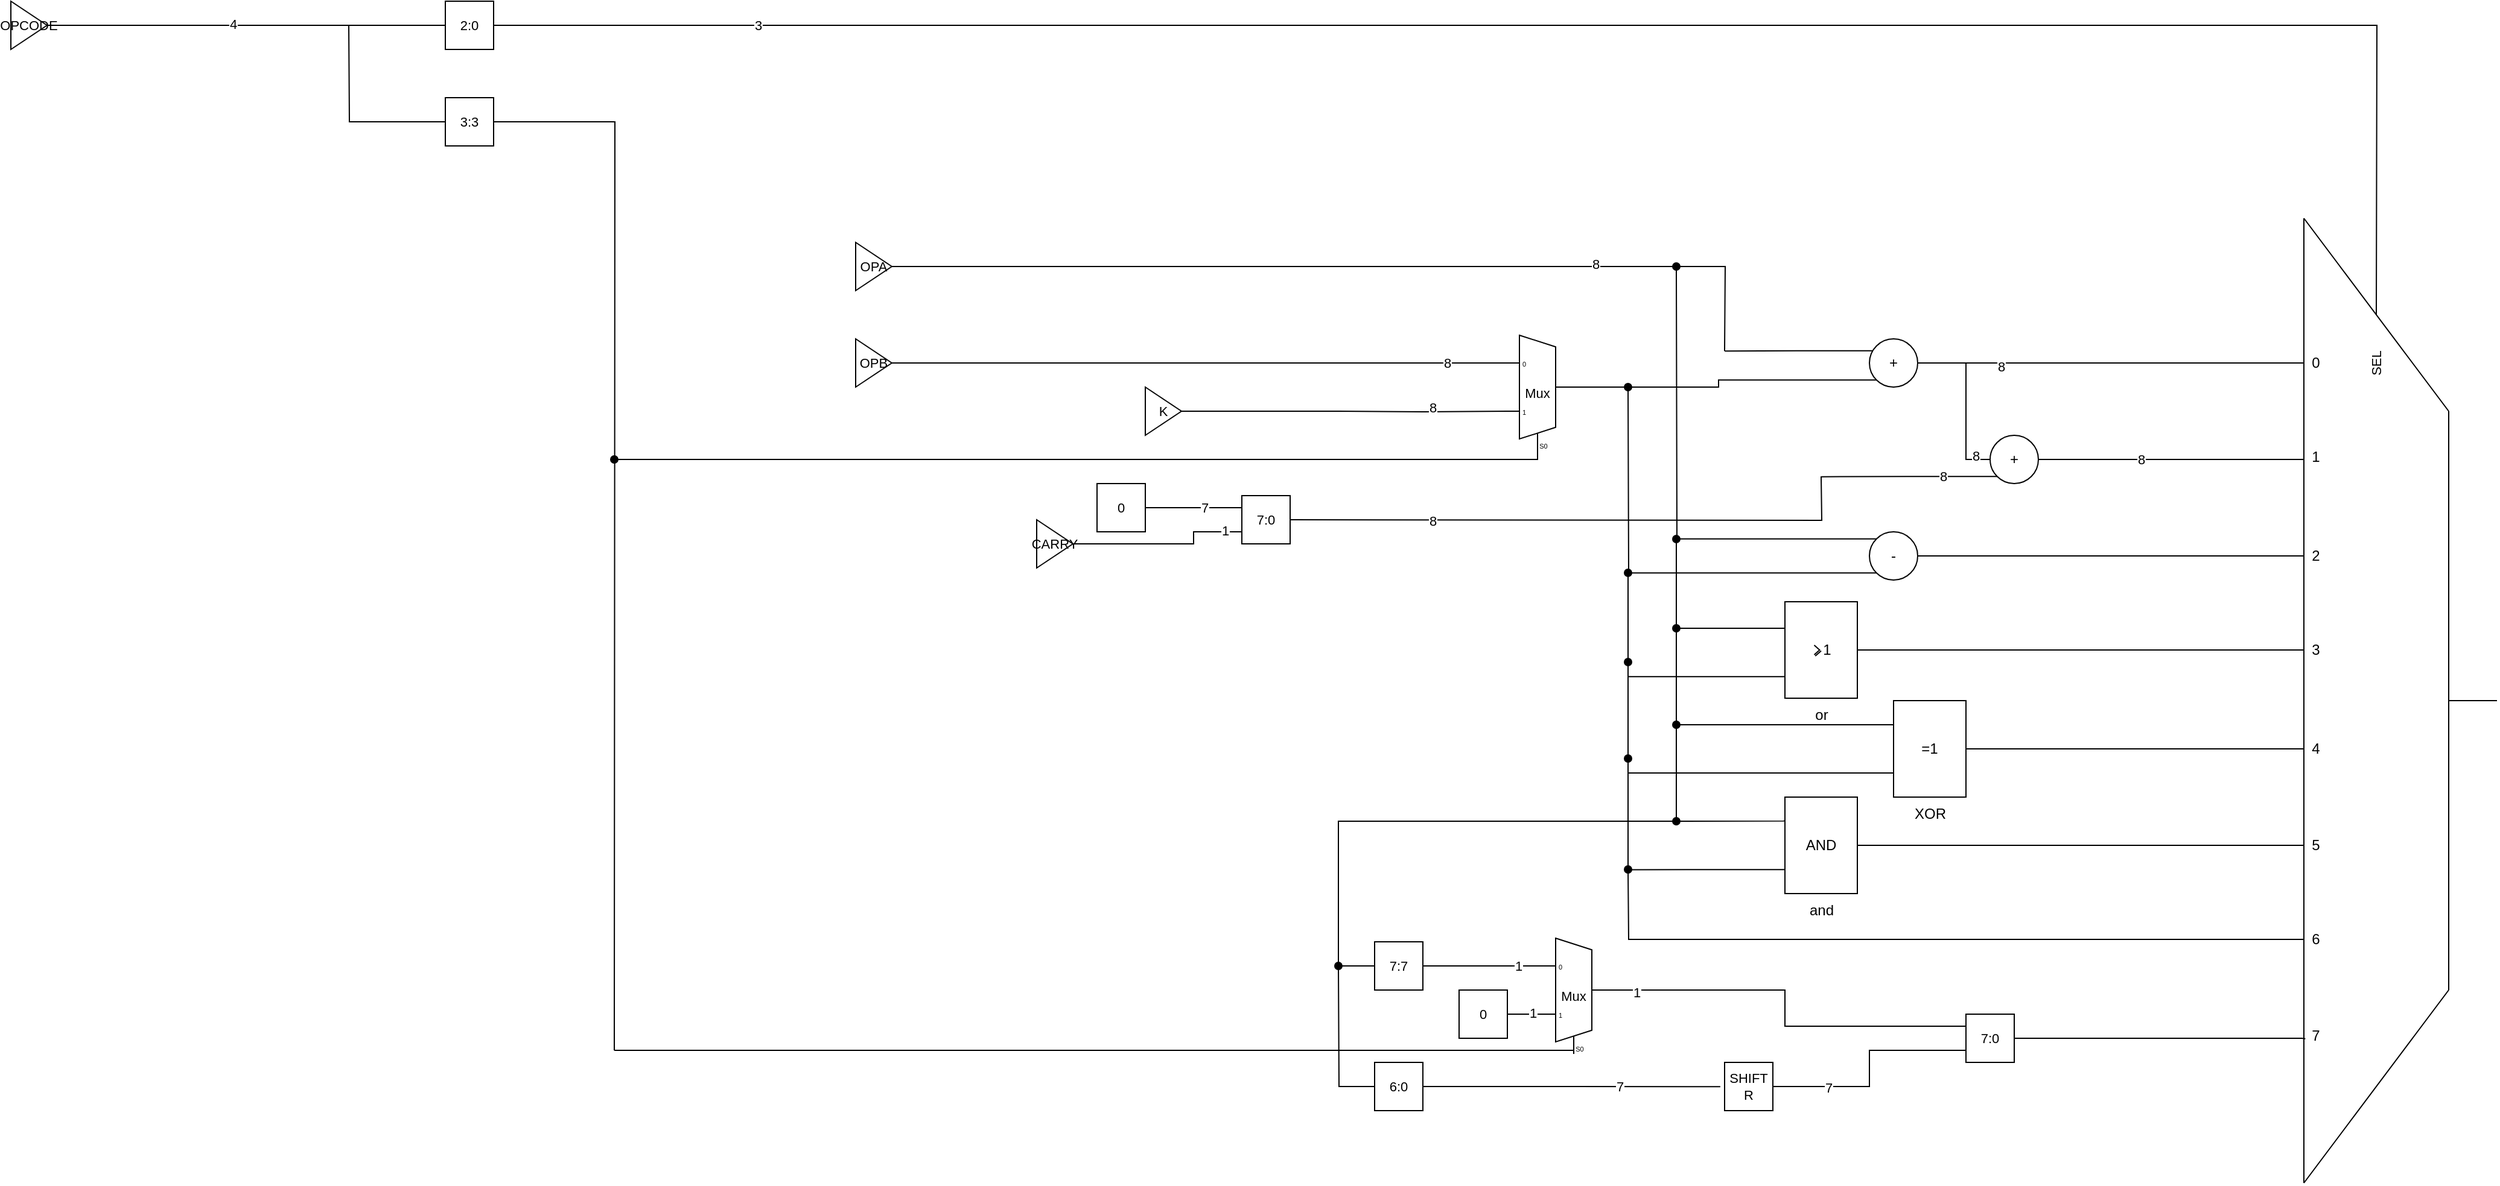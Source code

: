 <mxfile version="22.0.3" type="device">
  <diagram name="Seite-1" id="T7EbDTbt2JDA7oNdMb9G">
    <mxGraphModel dx="3596" dy="1905" grid="1" gridSize="10" guides="1" tooltips="1" connect="1" arrows="1" fold="1" page="0" pageScale="1" pageWidth="827" pageHeight="1169" math="0" shadow="0">
      <root>
        <mxCell id="0" />
        <mxCell id="1" parent="0" />
        <mxCell id="K28dcVF4U-_2Pks2xvg8-66" style="edgeStyle=orthogonalEdgeStyle;shape=connector;rounded=0;orthogonalLoop=1;jettySize=auto;html=1;exitX=0;exitY=0;exitDx=0;exitDy=0;labelBackgroundColor=default;strokeColor=default;align=center;verticalAlign=middle;fontFamily=Helvetica;fontSize=11;fontColor=default;endArrow=none;endFill=0;" edge="1" parent="1">
          <mxGeometry relative="1" as="geometry">
            <mxPoint x="160.0" y="30.087" as="targetPoint" />
            <mxPoint x="285.858" y="29.858" as="sourcePoint" />
            <Array as="points">
              <mxPoint x="220" y="30" />
            </Array>
          </mxGeometry>
        </mxCell>
        <mxCell id="K28dcVF4U-_2Pks2xvg8-1" value="+" style="ellipse;whiteSpace=wrap;html=1;aspect=fixed;" vertex="1" parent="1">
          <mxGeometry x="280" y="20" width="40" height="40" as="geometry" />
        </mxCell>
        <mxCell id="K28dcVF4U-_2Pks2xvg8-72" style="edgeStyle=orthogonalEdgeStyle;shape=connector;rounded=0;orthogonalLoop=1;jettySize=auto;html=1;exitX=0;exitY=0.5;exitDx=0;exitDy=0;labelBackgroundColor=default;strokeColor=default;align=center;verticalAlign=middle;fontFamily=Helvetica;fontSize=11;fontColor=default;endArrow=none;endFill=0;" edge="1" parent="1" source="K28dcVF4U-_2Pks2xvg8-2">
          <mxGeometry relative="1" as="geometry">
            <mxPoint x="360" y="40" as="targetPoint" />
          </mxGeometry>
        </mxCell>
        <mxCell id="K28dcVF4U-_2Pks2xvg8-90" value="8" style="edgeLabel;html=1;align=center;verticalAlign=middle;resizable=0;points=[];fontSize=11;fontFamily=Helvetica;fontColor=default;" vertex="1" connectable="0" parent="K28dcVF4U-_2Pks2xvg8-72">
          <mxGeometry x="-0.753" y="-3" relative="1" as="geometry">
            <mxPoint as="offset" />
          </mxGeometry>
        </mxCell>
        <mxCell id="K28dcVF4U-_2Pks2xvg8-75" style="edgeStyle=orthogonalEdgeStyle;shape=connector;rounded=0;orthogonalLoop=1;jettySize=auto;html=1;exitX=0;exitY=1;exitDx=0;exitDy=0;labelBackgroundColor=default;strokeColor=default;align=center;verticalAlign=middle;fontFamily=Helvetica;fontSize=11;fontColor=default;endArrow=none;endFill=0;" edge="1" parent="1" source="K28dcVF4U-_2Pks2xvg8-2">
          <mxGeometry relative="1" as="geometry">
            <mxPoint x="240" y="134.316" as="targetPoint" />
          </mxGeometry>
        </mxCell>
        <mxCell id="K28dcVF4U-_2Pks2xvg8-91" value="8" style="edgeLabel;html=1;align=center;verticalAlign=middle;resizable=0;points=[];fontSize=11;fontFamily=Helvetica;fontColor=default;" vertex="1" connectable="0" parent="K28dcVF4U-_2Pks2xvg8-75">
          <mxGeometry x="-0.38" relative="1" as="geometry">
            <mxPoint as="offset" />
          </mxGeometry>
        </mxCell>
        <mxCell id="K28dcVF4U-_2Pks2xvg8-2" value="+" style="ellipse;whiteSpace=wrap;html=1;aspect=fixed;" vertex="1" parent="1">
          <mxGeometry x="380" y="100" width="40" height="40" as="geometry" />
        </mxCell>
        <mxCell id="K28dcVF4U-_2Pks2xvg8-37" style="edgeStyle=orthogonalEdgeStyle;rounded=0;orthogonalLoop=1;jettySize=auto;html=1;exitX=1;exitY=0.5;exitDx=0;exitDy=0;entryX=0;entryY=0.5;entryDx=0;entryDy=0;endArrow=none;endFill=0;" edge="1" parent="1" source="K28dcVF4U-_2Pks2xvg8-3" target="K28dcVF4U-_2Pks2xvg8-28">
          <mxGeometry relative="1" as="geometry" />
        </mxCell>
        <mxCell id="K28dcVF4U-_2Pks2xvg8-103" style="edgeStyle=orthogonalEdgeStyle;shape=connector;rounded=0;orthogonalLoop=1;jettySize=auto;html=1;exitX=0;exitY=1;exitDx=0;exitDy=0;labelBackgroundColor=default;strokeColor=default;align=center;verticalAlign=middle;fontFamily=Helvetica;fontSize=11;fontColor=default;endArrow=oval;endFill=1;" edge="1" parent="1" source="K28dcVF4U-_2Pks2xvg8-3">
          <mxGeometry relative="1" as="geometry">
            <mxPoint x="80" y="60" as="targetPoint" />
          </mxGeometry>
        </mxCell>
        <mxCell id="K28dcVF4U-_2Pks2xvg8-104" style="edgeStyle=orthogonalEdgeStyle;shape=connector;rounded=0;orthogonalLoop=1;jettySize=auto;html=1;exitX=0;exitY=0;exitDx=0;exitDy=0;labelBackgroundColor=default;strokeColor=default;align=center;verticalAlign=middle;fontFamily=Helvetica;fontSize=11;fontColor=default;endArrow=oval;endFill=1;" edge="1" parent="1" source="K28dcVF4U-_2Pks2xvg8-3">
          <mxGeometry relative="1" as="geometry">
            <mxPoint x="120" y="-40" as="targetPoint" />
          </mxGeometry>
        </mxCell>
        <mxCell id="K28dcVF4U-_2Pks2xvg8-3" value="-" style="ellipse;whiteSpace=wrap;html=1;aspect=fixed;" vertex="1" parent="1">
          <mxGeometry x="280" y="180" width="40" height="40" as="geometry" />
        </mxCell>
        <mxCell id="K28dcVF4U-_2Pks2xvg8-40" style="edgeStyle=orthogonalEdgeStyle;shape=connector;rounded=0;orthogonalLoop=1;jettySize=auto;html=1;exitX=1;exitY=0.5;exitDx=0;exitDy=0;exitPerimeter=0;labelBackgroundColor=default;strokeColor=default;align=center;verticalAlign=middle;fontFamily=Helvetica;fontSize=11;fontColor=default;endArrow=none;endFill=0;" edge="1" parent="1" source="K28dcVF4U-_2Pks2xvg8-7" target="K28dcVF4U-_2Pks2xvg8-31">
          <mxGeometry relative="1" as="geometry" />
        </mxCell>
        <mxCell id="K28dcVF4U-_2Pks2xvg8-7" value="and" style="verticalLabelPosition=bottom;shadow=0;dashed=0;align=center;html=1;verticalAlign=top;shape=mxgraph.electrical.iec_logic_gates.and;" vertex="1" parent="1">
          <mxGeometry x="210" y="400" width="60" height="80" as="geometry" />
        </mxCell>
        <mxCell id="K28dcVF4U-_2Pks2xvg8-39" style="edgeStyle=orthogonalEdgeStyle;shape=connector;rounded=0;orthogonalLoop=1;jettySize=auto;html=1;exitX=1;exitY=0.5;exitDx=0;exitDy=0;exitPerimeter=0;entryX=0;entryY=0.5;entryDx=0;entryDy=0;labelBackgroundColor=default;strokeColor=default;align=center;verticalAlign=middle;fontFamily=Helvetica;fontSize=11;fontColor=default;endArrow=none;endFill=0;" edge="1" parent="1" source="K28dcVF4U-_2Pks2xvg8-8" target="K28dcVF4U-_2Pks2xvg8-30">
          <mxGeometry relative="1" as="geometry" />
        </mxCell>
        <mxCell id="K28dcVF4U-_2Pks2xvg8-8" value="XOR" style="verticalLabelPosition=bottom;shadow=0;dashed=0;align=center;html=1;verticalAlign=top;shape=mxgraph.electrical.iec_logic_gates.xor;" vertex="1" parent="1">
          <mxGeometry x="300" y="320" width="60" height="80" as="geometry" />
        </mxCell>
        <mxCell id="K28dcVF4U-_2Pks2xvg8-38" style="edgeStyle=orthogonalEdgeStyle;shape=connector;rounded=0;orthogonalLoop=1;jettySize=auto;html=1;exitX=1;exitY=0.5;exitDx=0;exitDy=0;exitPerimeter=0;entryX=0;entryY=0.5;entryDx=0;entryDy=0;labelBackgroundColor=default;strokeColor=default;align=center;verticalAlign=middle;fontFamily=Helvetica;fontSize=11;fontColor=default;endArrow=none;endFill=0;" edge="1" parent="1" source="K28dcVF4U-_2Pks2xvg8-9" target="K28dcVF4U-_2Pks2xvg8-29">
          <mxGeometry relative="1" as="geometry" />
        </mxCell>
        <mxCell id="K28dcVF4U-_2Pks2xvg8-105" style="edgeStyle=orthogonalEdgeStyle;shape=connector;rounded=0;orthogonalLoop=1;jettySize=auto;html=1;exitX=-0.003;exitY=0.776;exitDx=0;exitDy=0;exitPerimeter=0;labelBackgroundColor=default;strokeColor=default;align=center;verticalAlign=middle;fontFamily=Helvetica;fontSize=11;fontColor=default;endArrow=oval;endFill=1;" edge="1" parent="1" source="K28dcVF4U-_2Pks2xvg8-9">
          <mxGeometry relative="1" as="geometry">
            <mxPoint x="80" y="214" as="targetPoint" />
            <mxPoint x="210.54" y="304.8" as="sourcePoint" />
            <Array as="points">
              <mxPoint x="80" y="300" />
            </Array>
          </mxGeometry>
        </mxCell>
        <mxCell id="K28dcVF4U-_2Pks2xvg8-106" style="edgeStyle=orthogonalEdgeStyle;shape=connector;rounded=0;orthogonalLoop=1;jettySize=auto;html=1;exitX=0;exitY=0.275;exitDx=0;exitDy=0;exitPerimeter=0;labelBackgroundColor=default;strokeColor=default;align=center;verticalAlign=middle;fontFamily=Helvetica;fontSize=11;fontColor=default;endArrow=oval;endFill=1;" edge="1" parent="1" source="K28dcVF4U-_2Pks2xvg8-9">
          <mxGeometry relative="1" as="geometry">
            <mxPoint x="120" y="186" as="targetPoint" />
            <mxPoint x="209.34" y="256" as="sourcePoint" />
            <Array as="points">
              <mxPoint x="120" y="260" />
            </Array>
          </mxGeometry>
        </mxCell>
        <mxCell id="K28dcVF4U-_2Pks2xvg8-9" value="or" style="verticalLabelPosition=bottom;shadow=0;dashed=0;align=center;html=1;verticalAlign=top;shape=mxgraph.electrical.iec_logic_gates.or;" vertex="1" parent="1">
          <mxGeometry x="210" y="238" width="60" height="80" as="geometry" />
        </mxCell>
        <mxCell id="K28dcVF4U-_2Pks2xvg8-17" value="" style="endArrow=none;html=1;rounded=0;entryX=1;entryY=0.5;entryDx=0;entryDy=0;" edge="1" parent="1">
          <mxGeometry width="50" height="50" relative="1" as="geometry">
            <mxPoint x="640" y="40" as="sourcePoint" />
            <mxPoint x="320" y="40" as="targetPoint" />
          </mxGeometry>
        </mxCell>
        <mxCell id="K28dcVF4U-_2Pks2xvg8-89" value="8" style="edgeLabel;html=1;align=center;verticalAlign=middle;resizable=0;points=[];fontSize=11;fontFamily=Helvetica;fontColor=default;" vertex="1" connectable="0" parent="K28dcVF4U-_2Pks2xvg8-17">
          <mxGeometry x="0.568" y="3" relative="1" as="geometry">
            <mxPoint as="offset" />
          </mxGeometry>
        </mxCell>
        <mxCell id="K28dcVF4U-_2Pks2xvg8-35" value="" style="group" vertex="1" connectable="0" parent="1">
          <mxGeometry x="640" y="-80" width="160" height="800" as="geometry" />
        </mxCell>
        <mxCell id="K28dcVF4U-_2Pks2xvg8-12" value="" style="endArrow=none;html=1;rounded=0;" edge="1" parent="K28dcVF4U-_2Pks2xvg8-35">
          <mxGeometry width="50" height="50" relative="1" as="geometry">
            <mxPoint y="800.0" as="sourcePoint" />
            <mxPoint as="targetPoint" />
          </mxGeometry>
        </mxCell>
        <mxCell id="K28dcVF4U-_2Pks2xvg8-13" value="" style="endArrow=none;html=1;rounded=0;" edge="1" parent="K28dcVF4U-_2Pks2xvg8-35">
          <mxGeometry width="50" height="50" relative="1" as="geometry">
            <mxPoint x="120" y="640" as="sourcePoint" />
            <mxPoint y="800.0" as="targetPoint" />
          </mxGeometry>
        </mxCell>
        <mxCell id="K28dcVF4U-_2Pks2xvg8-14" value="" style="endArrow=none;html=1;rounded=0;" edge="1" parent="K28dcVF4U-_2Pks2xvg8-35">
          <mxGeometry width="50" height="50" relative="1" as="geometry">
            <mxPoint x="120" y="160" as="sourcePoint" />
            <mxPoint as="targetPoint" />
          </mxGeometry>
        </mxCell>
        <mxCell id="K28dcVF4U-_2Pks2xvg8-15" value="" style="endArrow=none;html=1;rounded=0;" edge="1" parent="K28dcVF4U-_2Pks2xvg8-35">
          <mxGeometry width="50" height="50" relative="1" as="geometry">
            <mxPoint x="120" y="640" as="sourcePoint" />
            <mxPoint x="120" y="160" as="targetPoint" />
          </mxGeometry>
        </mxCell>
        <mxCell id="K28dcVF4U-_2Pks2xvg8-16" value="" style="endArrow=none;html=1;rounded=0;" edge="1" parent="K28dcVF4U-_2Pks2xvg8-35">
          <mxGeometry width="50" height="50" relative="1" as="geometry">
            <mxPoint x="160" y="400.0" as="sourcePoint" />
            <mxPoint x="120" y="400.0" as="targetPoint" />
          </mxGeometry>
        </mxCell>
        <mxCell id="K28dcVF4U-_2Pks2xvg8-18" value="0" style="text;html=1;strokeColor=none;fillColor=none;align=center;verticalAlign=middle;whiteSpace=wrap;rounded=0;" vertex="1" parent="K28dcVF4U-_2Pks2xvg8-35">
          <mxGeometry y="90.0" width="20" height="60" as="geometry" />
        </mxCell>
        <mxCell id="K28dcVF4U-_2Pks2xvg8-27" value="1" style="text;html=1;strokeColor=none;fillColor=none;align=center;verticalAlign=middle;whiteSpace=wrap;rounded=0;" vertex="1" parent="K28dcVF4U-_2Pks2xvg8-35">
          <mxGeometry y="168" width="20" height="60" as="geometry" />
        </mxCell>
        <mxCell id="K28dcVF4U-_2Pks2xvg8-28" value="2" style="text;html=1;strokeColor=none;fillColor=none;align=center;verticalAlign=middle;whiteSpace=wrap;rounded=0;" vertex="1" parent="K28dcVF4U-_2Pks2xvg8-35">
          <mxGeometry y="250" width="20" height="60" as="geometry" />
        </mxCell>
        <mxCell id="K28dcVF4U-_2Pks2xvg8-29" value="3" style="text;html=1;strokeColor=none;fillColor=none;align=center;verticalAlign=middle;whiteSpace=wrap;rounded=0;" vertex="1" parent="K28dcVF4U-_2Pks2xvg8-35">
          <mxGeometry y="328" width="20" height="60" as="geometry" />
        </mxCell>
        <mxCell id="K28dcVF4U-_2Pks2xvg8-30" value="4" style="text;html=1;strokeColor=none;fillColor=none;align=center;verticalAlign=middle;whiteSpace=wrap;rounded=0;" vertex="1" parent="K28dcVF4U-_2Pks2xvg8-35">
          <mxGeometry y="410.0" width="20" height="60" as="geometry" />
        </mxCell>
        <mxCell id="K28dcVF4U-_2Pks2xvg8-31" value="5" style="text;html=1;strokeColor=none;fillColor=none;align=center;verticalAlign=middle;whiteSpace=wrap;rounded=0;" vertex="1" parent="K28dcVF4U-_2Pks2xvg8-35">
          <mxGeometry y="490" width="20" height="60" as="geometry" />
        </mxCell>
        <mxCell id="K28dcVF4U-_2Pks2xvg8-113" style="edgeStyle=orthogonalEdgeStyle;shape=connector;rounded=0;orthogonalLoop=1;jettySize=auto;html=1;exitX=0;exitY=0.5;exitDx=0;exitDy=0;labelBackgroundColor=default;strokeColor=default;align=center;verticalAlign=middle;fontFamily=Helvetica;fontSize=11;fontColor=default;endArrow=oval;endFill=1;" edge="1" parent="K28dcVF4U-_2Pks2xvg8-35" source="K28dcVF4U-_2Pks2xvg8-32">
          <mxGeometry relative="1" as="geometry">
            <mxPoint x="-560" y="540" as="targetPoint" />
          </mxGeometry>
        </mxCell>
        <mxCell id="K28dcVF4U-_2Pks2xvg8-32" value="6" style="text;html=1;strokeColor=none;fillColor=none;align=center;verticalAlign=middle;whiteSpace=wrap;rounded=0;" vertex="1" parent="K28dcVF4U-_2Pks2xvg8-35">
          <mxGeometry y="568" width="20" height="60" as="geometry" />
        </mxCell>
        <mxCell id="K28dcVF4U-_2Pks2xvg8-33" value="7" style="text;html=1;strokeColor=none;fillColor=none;align=center;verticalAlign=middle;whiteSpace=wrap;rounded=0;" vertex="1" parent="K28dcVF4U-_2Pks2xvg8-35">
          <mxGeometry y="648" width="20" height="60" as="geometry" />
        </mxCell>
        <mxCell id="K28dcVF4U-_2Pks2xvg8-53" value="SEL" style="text;html=1;strokeColor=none;fillColor=none;align=center;verticalAlign=middle;whiteSpace=wrap;rounded=0;fontSize=11;fontFamily=Helvetica;fontColor=default;rotation=270;" vertex="1" parent="K28dcVF4U-_2Pks2xvg8-35">
          <mxGeometry x="30" y="105" width="60" height="30" as="geometry" />
        </mxCell>
        <mxCell id="K28dcVF4U-_2Pks2xvg8-36" value="" style="endArrow=none;html=1;rounded=0;entryX=1;entryY=0.5;entryDx=0;entryDy=0;" edge="1" parent="1" target="K28dcVF4U-_2Pks2xvg8-2">
          <mxGeometry width="50" height="50" relative="1" as="geometry">
            <mxPoint x="640" y="120" as="sourcePoint" />
            <mxPoint x="330" y="119.55" as="targetPoint" />
          </mxGeometry>
        </mxCell>
        <mxCell id="K28dcVF4U-_2Pks2xvg8-88" value="8" style="edgeLabel;html=1;align=center;verticalAlign=middle;resizable=0;points=[];fontSize=11;fontFamily=Helvetica;fontColor=default;" vertex="1" connectable="0" parent="K28dcVF4U-_2Pks2xvg8-36">
          <mxGeometry x="0.226" relative="1" as="geometry">
            <mxPoint as="offset" />
          </mxGeometry>
        </mxCell>
        <mxCell id="K28dcVF4U-_2Pks2xvg8-65" style="edgeStyle=orthogonalEdgeStyle;shape=connector;rounded=0;orthogonalLoop=1;jettySize=auto;html=1;exitX=1;exitY=0.5;exitDx=0;exitDy=0;labelBackgroundColor=default;strokeColor=default;align=center;verticalAlign=middle;fontFamily=Helvetica;fontSize=11;fontColor=default;endArrow=none;endFill=0;" edge="1" parent="1" source="K28dcVF4U-_2Pks2xvg8-41">
          <mxGeometry relative="1" as="geometry">
            <mxPoint x="160" y="30" as="targetPoint" />
          </mxGeometry>
        </mxCell>
        <mxCell id="K28dcVF4U-_2Pks2xvg8-77" value="8" style="edgeLabel;html=1;align=center;verticalAlign=middle;resizable=0;points=[];fontSize=11;fontFamily=Helvetica;fontColor=default;" vertex="1" connectable="0" parent="K28dcVF4U-_2Pks2xvg8-65">
          <mxGeometry x="0.532" y="2" relative="1" as="geometry">
            <mxPoint as="offset" />
          </mxGeometry>
        </mxCell>
        <mxCell id="K28dcVF4U-_2Pks2xvg8-41" value="OPA" style="triangle;whiteSpace=wrap;html=1;fontFamily=Helvetica;fontSize=11;fontColor=default;" vertex="1" parent="1">
          <mxGeometry x="-560" y="-60" width="30" height="40" as="geometry" />
        </mxCell>
        <mxCell id="K28dcVF4U-_2Pks2xvg8-63" style="edgeStyle=orthogonalEdgeStyle;shape=connector;rounded=0;orthogonalLoop=1;jettySize=auto;html=1;exitX=1;exitY=0.5;exitDx=0;exitDy=0;labelBackgroundColor=default;strokeColor=default;align=center;verticalAlign=middle;fontFamily=Helvetica;fontSize=11;fontColor=default;endArrow=none;endFill=0;" edge="1" parent="1" source="K28dcVF4U-_2Pks2xvg8-43">
          <mxGeometry relative="1" as="geometry">
            <mxPoint x="-240" y="40" as="targetPoint" />
          </mxGeometry>
        </mxCell>
        <mxCell id="K28dcVF4U-_2Pks2xvg8-43" value="OPB" style="triangle;whiteSpace=wrap;html=1;fontFamily=Helvetica;fontSize=11;fontColor=default;" vertex="1" parent="1">
          <mxGeometry x="-560" y="20" width="30" height="40" as="geometry" />
        </mxCell>
        <mxCell id="K28dcVF4U-_2Pks2xvg8-101" style="edgeStyle=orthogonalEdgeStyle;shape=connector;rounded=0;orthogonalLoop=1;jettySize=auto;html=1;exitX=1;exitY=0.5;exitDx=0;exitDy=0;labelBackgroundColor=default;strokeColor=default;align=center;verticalAlign=middle;fontFamily=Helvetica;fontSize=11;fontColor=default;endArrow=none;endFill=0;" edge="1" parent="1" source="K28dcVF4U-_2Pks2xvg8-44">
          <mxGeometry relative="1" as="geometry">
            <mxPoint x="-160" y="80.034" as="targetPoint" />
          </mxGeometry>
        </mxCell>
        <mxCell id="K28dcVF4U-_2Pks2xvg8-44" value="K" style="triangle;whiteSpace=wrap;html=1;fontFamily=Helvetica;fontSize=11;fontColor=default;" vertex="1" parent="1">
          <mxGeometry x="-320" y="60" width="30" height="40" as="geometry" />
        </mxCell>
        <mxCell id="K28dcVF4U-_2Pks2xvg8-49" style="edgeStyle=orthogonalEdgeStyle;shape=connector;rounded=0;orthogonalLoop=1;jettySize=auto;html=1;exitX=1;exitY=0.5;exitDx=0;exitDy=0;entryX=0;entryY=0.5;entryDx=0;entryDy=0;labelBackgroundColor=default;strokeColor=default;align=center;verticalAlign=middle;fontFamily=Helvetica;fontSize=11;fontColor=default;endArrow=none;endFill=0;" edge="1" parent="1" source="K28dcVF4U-_2Pks2xvg8-45" target="K28dcVF4U-_2Pks2xvg8-46">
          <mxGeometry relative="1" as="geometry" />
        </mxCell>
        <mxCell id="K28dcVF4U-_2Pks2xvg8-56" value="4" style="edgeLabel;html=1;align=center;verticalAlign=middle;resizable=0;points=[];fontSize=11;fontFamily=Helvetica;fontColor=default;" vertex="1" connectable="0" parent="K28dcVF4U-_2Pks2xvg8-49">
          <mxGeometry x="-0.064" y="1" relative="1" as="geometry">
            <mxPoint x="-1" as="offset" />
          </mxGeometry>
        </mxCell>
        <mxCell id="K28dcVF4U-_2Pks2xvg8-45" value="OPCODE" style="triangle;whiteSpace=wrap;html=1;fontFamily=Helvetica;fontSize=11;fontColor=default;" vertex="1" parent="1">
          <mxGeometry x="-1260" y="-260" width="30" height="40" as="geometry" />
        </mxCell>
        <mxCell id="K28dcVF4U-_2Pks2xvg8-52" style="edgeStyle=orthogonalEdgeStyle;shape=connector;rounded=0;orthogonalLoop=1;jettySize=auto;html=1;exitX=1;exitY=0.5;exitDx=0;exitDy=0;labelBackgroundColor=default;strokeColor=default;align=center;verticalAlign=middle;fontFamily=Helvetica;fontSize=11;fontColor=default;endArrow=none;endFill=0;" edge="1" parent="1" source="K28dcVF4U-_2Pks2xvg8-46">
          <mxGeometry relative="1" as="geometry">
            <mxPoint x="700" as="targetPoint" />
          </mxGeometry>
        </mxCell>
        <mxCell id="K28dcVF4U-_2Pks2xvg8-55" value="3" style="edgeLabel;html=1;align=center;verticalAlign=middle;resizable=0;points=[];fontSize=11;fontFamily=Helvetica;fontColor=default;" vertex="1" connectable="0" parent="K28dcVF4U-_2Pks2xvg8-52">
          <mxGeometry x="-0.756" relative="1" as="geometry">
            <mxPoint x="-1" as="offset" />
          </mxGeometry>
        </mxCell>
        <mxCell id="K28dcVF4U-_2Pks2xvg8-46" value="2:0" style="rounded=0;whiteSpace=wrap;html=1;fontFamily=Helvetica;fontSize=11;fontColor=default;" vertex="1" parent="1">
          <mxGeometry x="-900" y="-260" width="40" height="40" as="geometry" />
        </mxCell>
        <mxCell id="K28dcVF4U-_2Pks2xvg8-50" style="edgeStyle=orthogonalEdgeStyle;shape=connector;rounded=0;orthogonalLoop=1;jettySize=auto;html=1;exitX=0;exitY=0.5;exitDx=0;exitDy=0;labelBackgroundColor=default;strokeColor=default;align=center;verticalAlign=middle;fontFamily=Helvetica;fontSize=11;fontColor=default;endArrow=none;endFill=0;" edge="1" parent="1" source="K28dcVF4U-_2Pks2xvg8-48">
          <mxGeometry relative="1" as="geometry">
            <mxPoint x="-980" y="-240" as="targetPoint" />
          </mxGeometry>
        </mxCell>
        <mxCell id="K28dcVF4U-_2Pks2xvg8-136" style="edgeStyle=orthogonalEdgeStyle;shape=connector;rounded=0;orthogonalLoop=1;jettySize=auto;html=1;exitX=1;exitY=0.5;exitDx=0;exitDy=0;labelBackgroundColor=default;strokeColor=default;align=center;verticalAlign=middle;fontFamily=Helvetica;fontSize=11;fontColor=default;endArrow=none;endFill=0;" edge="1" parent="1" source="K28dcVF4U-_2Pks2xvg8-48">
          <mxGeometry relative="1" as="geometry">
            <mxPoint x="-760" y="610" as="targetPoint" />
          </mxGeometry>
        </mxCell>
        <mxCell id="K28dcVF4U-_2Pks2xvg8-48" value="3:3" style="rounded=0;whiteSpace=wrap;html=1;fontFamily=Helvetica;fontSize=11;fontColor=default;" vertex="1" parent="1">
          <mxGeometry x="-900" y="-180" width="40" height="40" as="geometry" />
        </mxCell>
        <mxCell id="K28dcVF4U-_2Pks2xvg8-59" style="edgeStyle=orthogonalEdgeStyle;shape=connector;rounded=0;orthogonalLoop=1;jettySize=auto;html=1;exitX=1;exitY=0.5;exitDx=0;exitDy=-5;exitPerimeter=0;entryX=0;entryY=1;entryDx=0;entryDy=0;labelBackgroundColor=default;strokeColor=default;align=center;verticalAlign=middle;fontFamily=Helvetica;fontSize=11;fontColor=default;endArrow=none;endFill=0;" edge="1" parent="1" source="K28dcVF4U-_2Pks2xvg8-57" target="K28dcVF4U-_2Pks2xvg8-1">
          <mxGeometry relative="1" as="geometry" />
        </mxCell>
        <mxCell id="K28dcVF4U-_2Pks2xvg8-64" style="edgeStyle=orthogonalEdgeStyle;shape=connector;rounded=0;orthogonalLoop=1;jettySize=auto;html=1;exitX=0;exitY=0.208;exitDx=0;exitDy=3;exitPerimeter=0;labelBackgroundColor=default;strokeColor=default;align=center;verticalAlign=middle;fontFamily=Helvetica;fontSize=11;fontColor=default;endArrow=none;endFill=0;" edge="1" parent="1" source="K28dcVF4U-_2Pks2xvg8-57">
          <mxGeometry relative="1" as="geometry">
            <mxPoint x="-240" y="40" as="targetPoint" />
          </mxGeometry>
        </mxCell>
        <mxCell id="K28dcVF4U-_2Pks2xvg8-78" value="8" style="edgeLabel;html=1;align=center;verticalAlign=middle;resizable=0;points=[];fontSize=11;fontFamily=Helvetica;fontColor=default;" vertex="1" connectable="0" parent="K28dcVF4U-_2Pks2xvg8-64">
          <mxGeometry x="-0.546" relative="1" as="geometry">
            <mxPoint as="offset" />
          </mxGeometry>
        </mxCell>
        <mxCell id="K28dcVF4U-_2Pks2xvg8-71" style="edgeStyle=orthogonalEdgeStyle;shape=connector;rounded=0;orthogonalLoop=1;jettySize=auto;html=1;exitX=0.3;exitY=1;exitDx=10;exitDy=0;exitPerimeter=0;labelBackgroundColor=default;strokeColor=default;align=center;verticalAlign=middle;fontFamily=Helvetica;fontSize=11;fontColor=default;endArrow=oval;endFill=1;" edge="1" parent="1" source="K28dcVF4U-_2Pks2xvg8-57">
          <mxGeometry relative="1" as="geometry">
            <mxPoint x="-760" y="120" as="targetPoint" />
            <Array as="points">
              <mxPoint x="5" y="120" />
              <mxPoint x="-760" y="120" />
            </Array>
          </mxGeometry>
        </mxCell>
        <mxCell id="K28dcVF4U-_2Pks2xvg8-57" value="Mux" style="shadow=0;dashed=0;align=center;html=1;strokeWidth=1;shape=mxgraph.electrical.abstract.mux2;whiteSpace=wrap;fontFamily=Helvetica;fontSize=11;fontColor=default;aspect=fixed;" vertex="1" parent="1">
          <mxGeometry x="-20" y="17" width="50" height="96" as="geometry" />
        </mxCell>
        <mxCell id="K28dcVF4U-_2Pks2xvg8-62" style="edgeStyle=orthogonalEdgeStyle;shape=connector;rounded=0;orthogonalLoop=1;jettySize=auto;html=1;exitX=1;exitY=0.5;exitDx=0;exitDy=0;entryX=0;entryY=0.625;entryDx=0;entryDy=3;entryPerimeter=0;labelBackgroundColor=default;strokeColor=default;align=center;verticalAlign=middle;fontFamily=Helvetica;fontSize=11;fontColor=default;endArrow=none;endFill=0;" edge="1" parent="1" target="K28dcVF4U-_2Pks2xvg8-57">
          <mxGeometry relative="1" as="geometry">
            <mxPoint x="-160" y="80" as="sourcePoint" />
          </mxGeometry>
        </mxCell>
        <mxCell id="K28dcVF4U-_2Pks2xvg8-76" value="8" style="edgeLabel;html=1;align=center;verticalAlign=middle;resizable=0;points=[];fontSize=11;fontFamily=Helvetica;fontColor=default;" vertex="1" connectable="0" parent="K28dcVF4U-_2Pks2xvg8-62">
          <mxGeometry x="0.107" y="3" relative="1" as="geometry">
            <mxPoint as="offset" />
          </mxGeometry>
        </mxCell>
        <mxCell id="K28dcVF4U-_2Pks2xvg8-74" style="edgeStyle=orthogonalEdgeStyle;shape=connector;rounded=0;orthogonalLoop=1;jettySize=auto;html=1;labelBackgroundColor=default;strokeColor=default;align=center;verticalAlign=middle;fontFamily=Helvetica;fontSize=11;fontColor=default;endArrow=none;endFill=0;" edge="1" parent="1">
          <mxGeometry relative="1" as="geometry">
            <mxPoint x="240" y="134" as="targetPoint" />
            <mxPoint x="-200" y="170" as="sourcePoint" />
          </mxGeometry>
        </mxCell>
        <mxCell id="K28dcVF4U-_2Pks2xvg8-87" value="8" style="edgeLabel;html=1;align=center;verticalAlign=middle;resizable=0;points=[];fontSize=11;fontFamily=Helvetica;fontColor=default;" vertex="1" connectable="0" parent="K28dcVF4U-_2Pks2xvg8-74">
          <mxGeometry x="-0.508" y="-1" relative="1" as="geometry">
            <mxPoint as="offset" />
          </mxGeometry>
        </mxCell>
        <mxCell id="K28dcVF4U-_2Pks2xvg8-84" style="edgeStyle=orthogonalEdgeStyle;shape=connector;rounded=0;orthogonalLoop=1;jettySize=auto;html=1;exitX=1;exitY=0.5;exitDx=0;exitDy=0;entryX=0;entryY=0.75;entryDx=0;entryDy=0;labelBackgroundColor=default;strokeColor=default;align=center;verticalAlign=middle;fontFamily=Helvetica;fontSize=11;fontColor=default;endArrow=none;endFill=0;" edge="1" parent="1" source="K28dcVF4U-_2Pks2xvg8-73" target="K28dcVF4U-_2Pks2xvg8-81">
          <mxGeometry relative="1" as="geometry">
            <Array as="points">
              <mxPoint x="-280" y="190" />
              <mxPoint x="-280" y="180" />
            </Array>
          </mxGeometry>
        </mxCell>
        <mxCell id="K28dcVF4U-_2Pks2xvg8-86" value="1" style="edgeLabel;html=1;align=center;verticalAlign=middle;resizable=0;points=[];fontSize=11;fontFamily=Helvetica;fontColor=default;" vertex="1" connectable="0" parent="K28dcVF4U-_2Pks2xvg8-84">
          <mxGeometry x="0.805" y="1" relative="1" as="geometry">
            <mxPoint as="offset" />
          </mxGeometry>
        </mxCell>
        <mxCell id="K28dcVF4U-_2Pks2xvg8-73" value="CARRY" style="triangle;whiteSpace=wrap;html=1;fontFamily=Helvetica;fontSize=11;fontColor=default;" vertex="1" parent="1">
          <mxGeometry x="-410" y="170" width="30" height="40" as="geometry" />
        </mxCell>
        <mxCell id="K28dcVF4U-_2Pks2xvg8-82" style="edgeStyle=orthogonalEdgeStyle;shape=connector;rounded=0;orthogonalLoop=1;jettySize=auto;html=1;exitX=1;exitY=0.5;exitDx=0;exitDy=0;entryX=0;entryY=0.25;entryDx=0;entryDy=0;labelBackgroundColor=default;strokeColor=default;align=center;verticalAlign=middle;fontFamily=Helvetica;fontSize=11;fontColor=default;endArrow=none;endFill=0;" edge="1" parent="1" source="K28dcVF4U-_2Pks2xvg8-80" target="K28dcVF4U-_2Pks2xvg8-81">
          <mxGeometry relative="1" as="geometry" />
        </mxCell>
        <mxCell id="K28dcVF4U-_2Pks2xvg8-83" value="7" style="edgeLabel;html=1;align=center;verticalAlign=middle;resizable=0;points=[];fontSize=11;fontFamily=Helvetica;fontColor=default;" vertex="1" connectable="0" parent="K28dcVF4U-_2Pks2xvg8-82">
          <mxGeometry x="0.208" relative="1" as="geometry">
            <mxPoint as="offset" />
          </mxGeometry>
        </mxCell>
        <mxCell id="K28dcVF4U-_2Pks2xvg8-80" value="0" style="whiteSpace=wrap;html=1;aspect=fixed;fontFamily=Helvetica;fontSize=11;fontColor=default;" vertex="1" parent="1">
          <mxGeometry x="-360" y="140" width="40" height="40" as="geometry" />
        </mxCell>
        <mxCell id="K28dcVF4U-_2Pks2xvg8-81" value="7:0" style="rounded=0;whiteSpace=wrap;html=1;fontFamily=Helvetica;fontSize=11;fontColor=default;" vertex="1" parent="1">
          <mxGeometry x="-240" y="150" width="40" height="40" as="geometry" />
        </mxCell>
        <mxCell id="K28dcVF4U-_2Pks2xvg8-107" style="edgeStyle=orthogonalEdgeStyle;shape=connector;rounded=0;orthogonalLoop=1;jettySize=auto;html=1;labelBackgroundColor=default;strokeColor=default;align=center;verticalAlign=middle;fontFamily=Helvetica;fontSize=11;fontColor=default;endArrow=oval;endFill=1;" edge="1" parent="1">
          <mxGeometry relative="1" as="geometry">
            <mxPoint x="80" y="288" as="targetPoint" />
            <mxPoint x="300" y="380" as="sourcePoint" />
            <Array as="points">
              <mxPoint x="300" y="380" />
              <mxPoint x="80" y="380" />
            </Array>
          </mxGeometry>
        </mxCell>
        <mxCell id="K28dcVF4U-_2Pks2xvg8-108" style="edgeStyle=orthogonalEdgeStyle;shape=connector;rounded=0;orthogonalLoop=1;jettySize=auto;html=1;labelBackgroundColor=default;strokeColor=default;align=center;verticalAlign=middle;fontFamily=Helvetica;fontSize=11;fontColor=default;endArrow=oval;endFill=1;" edge="1" parent="1">
          <mxGeometry relative="1" as="geometry">
            <mxPoint x="120" y="260" as="targetPoint" />
            <mxPoint x="300" y="340" as="sourcePoint" />
            <Array as="points">
              <mxPoint x="300" y="340" />
              <mxPoint x="120" y="340" />
            </Array>
          </mxGeometry>
        </mxCell>
        <mxCell id="K28dcVF4U-_2Pks2xvg8-109" style="edgeStyle=orthogonalEdgeStyle;shape=connector;rounded=0;orthogonalLoop=1;jettySize=auto;html=1;exitX=-0.002;exitY=0.752;exitDx=0;exitDy=0;exitPerimeter=0;labelBackgroundColor=default;strokeColor=default;align=center;verticalAlign=middle;fontFamily=Helvetica;fontSize=11;fontColor=default;endArrow=oval;endFill=1;" edge="1" parent="1" source="K28dcVF4U-_2Pks2xvg8-7">
          <mxGeometry relative="1" as="geometry">
            <mxPoint x="80" y="368" as="targetPoint" />
            <mxPoint x="210" y="454" as="sourcePoint" />
            <Array as="points">
              <mxPoint x="80" y="460" />
            </Array>
          </mxGeometry>
        </mxCell>
        <mxCell id="K28dcVF4U-_2Pks2xvg8-110" style="edgeStyle=orthogonalEdgeStyle;shape=connector;rounded=0;orthogonalLoop=1;jettySize=auto;html=1;exitX=-0.019;exitY=0.247;exitDx=0;exitDy=0;exitPerimeter=0;labelBackgroundColor=default;strokeColor=default;align=center;verticalAlign=middle;fontFamily=Helvetica;fontSize=11;fontColor=default;endArrow=oval;endFill=1;" edge="1" parent="1" source="K28dcVF4U-_2Pks2xvg8-7">
          <mxGeometry relative="1" as="geometry">
            <mxPoint x="120" y="340" as="targetPoint" />
            <mxPoint x="210" y="414" as="sourcePoint" />
            <Array as="points">
              <mxPoint x="210" y="420" />
              <mxPoint x="120" y="420" />
            </Array>
          </mxGeometry>
        </mxCell>
        <mxCell id="K28dcVF4U-_2Pks2xvg8-122" style="edgeStyle=orthogonalEdgeStyle;shape=connector;rounded=0;orthogonalLoop=1;jettySize=auto;html=1;exitX=1;exitY=0.5;exitDx=0;exitDy=-5;exitPerimeter=0;entryX=0;entryY=0.25;entryDx=0;entryDy=0;labelBackgroundColor=default;strokeColor=default;align=center;verticalAlign=middle;fontFamily=Helvetica;fontSize=11;fontColor=default;endArrow=none;endFill=0;" edge="1" parent="1" source="K28dcVF4U-_2Pks2xvg8-114" target="K28dcVF4U-_2Pks2xvg8-116">
          <mxGeometry relative="1" as="geometry" />
        </mxCell>
        <mxCell id="K28dcVF4U-_2Pks2xvg8-128" value="1" style="edgeLabel;html=1;align=center;verticalAlign=middle;resizable=0;points=[];fontSize=11;fontFamily=Helvetica;fontColor=default;" vertex="1" connectable="0" parent="K28dcVF4U-_2Pks2xvg8-122">
          <mxGeometry x="-0.836" y="-2" relative="1" as="geometry">
            <mxPoint as="offset" />
          </mxGeometry>
        </mxCell>
        <mxCell id="K28dcVF4U-_2Pks2xvg8-135" style="edgeStyle=orthogonalEdgeStyle;shape=connector;rounded=0;orthogonalLoop=1;jettySize=auto;html=1;exitX=0.3;exitY=1;exitDx=10;exitDy=0;exitPerimeter=0;labelBackgroundColor=default;strokeColor=default;align=center;verticalAlign=middle;fontFamily=Helvetica;fontSize=11;fontColor=default;endArrow=none;endFill=0;" edge="1" parent="1" source="K28dcVF4U-_2Pks2xvg8-114">
          <mxGeometry relative="1" as="geometry">
            <mxPoint x="-760" y="610" as="targetPoint" />
            <Array as="points">
              <mxPoint x="35" y="610" />
              <mxPoint x="-760" y="610" />
            </Array>
          </mxGeometry>
        </mxCell>
        <mxCell id="K28dcVF4U-_2Pks2xvg8-114" value="Mux" style="shadow=0;dashed=0;align=center;html=1;strokeWidth=1;shape=mxgraph.electrical.abstract.mux2;whiteSpace=wrap;fontFamily=Helvetica;fontSize=11;fontColor=default;aspect=fixed;" vertex="1" parent="1">
          <mxGeometry x="10" y="517" width="50" height="96" as="geometry" />
        </mxCell>
        <mxCell id="K28dcVF4U-_2Pks2xvg8-121" style="edgeStyle=orthogonalEdgeStyle;shape=connector;rounded=0;orthogonalLoop=1;jettySize=auto;html=1;exitX=1;exitY=0.5;exitDx=0;exitDy=0;entryX=0;entryY=0.75;entryDx=0;entryDy=0;labelBackgroundColor=default;strokeColor=default;align=center;verticalAlign=middle;fontFamily=Helvetica;fontSize=11;fontColor=default;endArrow=none;endFill=0;" edge="1" parent="1" source="K28dcVF4U-_2Pks2xvg8-115" target="K28dcVF4U-_2Pks2xvg8-116">
          <mxGeometry relative="1" as="geometry" />
        </mxCell>
        <mxCell id="K28dcVF4U-_2Pks2xvg8-130" value="7" style="edgeLabel;html=1;align=center;verticalAlign=middle;resizable=0;points=[];fontSize=11;fontFamily=Helvetica;fontColor=default;" vertex="1" connectable="0" parent="K28dcVF4U-_2Pks2xvg8-121">
          <mxGeometry x="-0.52" y="-1" relative="1" as="geometry">
            <mxPoint as="offset" />
          </mxGeometry>
        </mxCell>
        <mxCell id="K28dcVF4U-_2Pks2xvg8-115" value="SHIFT R" style="whiteSpace=wrap;html=1;aspect=fixed;fontFamily=Helvetica;fontSize=11;fontColor=default;" vertex="1" parent="1">
          <mxGeometry x="160" y="620" width="40" height="40" as="geometry" />
        </mxCell>
        <mxCell id="K28dcVF4U-_2Pks2xvg8-116" value="7:0" style="whiteSpace=wrap;html=1;aspect=fixed;fontFamily=Helvetica;fontSize=11;fontColor=default;" vertex="1" parent="1">
          <mxGeometry x="360" y="580" width="40" height="40" as="geometry" />
        </mxCell>
        <mxCell id="K28dcVF4U-_2Pks2xvg8-134" style="edgeStyle=orthogonalEdgeStyle;shape=connector;rounded=0;orthogonalLoop=1;jettySize=auto;html=1;exitX=0;exitY=0.5;exitDx=0;exitDy=0;labelBackgroundColor=default;strokeColor=default;align=center;verticalAlign=middle;fontFamily=Helvetica;fontSize=11;fontColor=default;endArrow=oval;endFill=1;" edge="1" parent="1" source="K28dcVF4U-_2Pks2xvg8-117">
          <mxGeometry relative="1" as="geometry">
            <mxPoint x="-160" y="540" as="targetPoint" />
          </mxGeometry>
        </mxCell>
        <mxCell id="K28dcVF4U-_2Pks2xvg8-117" value="6:0" style="whiteSpace=wrap;html=1;aspect=fixed;fontFamily=Helvetica;fontSize=11;fontColor=default;" vertex="1" parent="1">
          <mxGeometry x="-130" y="620" width="40" height="40" as="geometry" />
        </mxCell>
        <mxCell id="K28dcVF4U-_2Pks2xvg8-133" style="edgeStyle=orthogonalEdgeStyle;shape=connector;rounded=0;orthogonalLoop=1;jettySize=auto;html=1;exitX=0;exitY=0.5;exitDx=0;exitDy=0;labelBackgroundColor=default;strokeColor=default;align=center;verticalAlign=middle;fontFamily=Helvetica;fontSize=11;fontColor=default;endArrow=oval;endFill=1;" edge="1" parent="1" source="K28dcVF4U-_2Pks2xvg8-118">
          <mxGeometry relative="1" as="geometry">
            <mxPoint x="120" y="420" as="targetPoint" />
            <Array as="points">
              <mxPoint x="-160" y="540" />
              <mxPoint x="-160" y="420" />
            </Array>
          </mxGeometry>
        </mxCell>
        <mxCell id="K28dcVF4U-_2Pks2xvg8-118" value="7:7" style="whiteSpace=wrap;html=1;aspect=fixed;fontFamily=Helvetica;fontSize=11;fontColor=default;" vertex="1" parent="1">
          <mxGeometry x="-130" y="520" width="40" height="40" as="geometry" />
        </mxCell>
        <mxCell id="K28dcVF4U-_2Pks2xvg8-119" style="edgeStyle=orthogonalEdgeStyle;shape=connector;rounded=0;orthogonalLoop=1;jettySize=auto;html=1;exitX=1;exitY=0.5;exitDx=0;exitDy=0;entryX=-0.089;entryY=0.504;entryDx=0;entryDy=0;entryPerimeter=0;labelBackgroundColor=default;strokeColor=default;align=center;verticalAlign=middle;fontFamily=Helvetica;fontSize=11;fontColor=default;endArrow=none;endFill=0;" edge="1" parent="1" source="K28dcVF4U-_2Pks2xvg8-117" target="K28dcVF4U-_2Pks2xvg8-115">
          <mxGeometry relative="1" as="geometry" />
        </mxCell>
        <mxCell id="K28dcVF4U-_2Pks2xvg8-129" value="7" style="edgeLabel;html=1;align=center;verticalAlign=middle;resizable=0;points=[];fontSize=11;fontFamily=Helvetica;fontColor=default;" vertex="1" connectable="0" parent="K28dcVF4U-_2Pks2xvg8-119">
          <mxGeometry x="0.319" relative="1" as="geometry">
            <mxPoint as="offset" />
          </mxGeometry>
        </mxCell>
        <mxCell id="K28dcVF4U-_2Pks2xvg8-123" style="edgeStyle=orthogonalEdgeStyle;shape=connector;rounded=0;orthogonalLoop=1;jettySize=auto;html=1;exitX=1;exitY=0.5;exitDx=0;exitDy=0;entryX=0;entryY=0.208;entryDx=0;entryDy=3;entryPerimeter=0;labelBackgroundColor=default;strokeColor=default;align=center;verticalAlign=middle;fontFamily=Helvetica;fontSize=11;fontColor=default;endArrow=none;endFill=0;" edge="1" parent="1" source="K28dcVF4U-_2Pks2xvg8-118" target="K28dcVF4U-_2Pks2xvg8-114">
          <mxGeometry relative="1" as="geometry" />
        </mxCell>
        <mxCell id="K28dcVF4U-_2Pks2xvg8-126" value="1" style="edgeLabel;html=1;align=center;verticalAlign=middle;resizable=0;points=[];fontSize=11;fontFamily=Helvetica;fontColor=default;" vertex="1" connectable="0" parent="K28dcVF4U-_2Pks2xvg8-123">
          <mxGeometry x="0.582" relative="1" as="geometry">
            <mxPoint as="offset" />
          </mxGeometry>
        </mxCell>
        <mxCell id="K28dcVF4U-_2Pks2xvg8-124" value="0" style="whiteSpace=wrap;html=1;aspect=fixed;fontFamily=Helvetica;fontSize=11;fontColor=default;" vertex="1" parent="1">
          <mxGeometry x="-60" y="560" width="40" height="40" as="geometry" />
        </mxCell>
        <mxCell id="K28dcVF4U-_2Pks2xvg8-125" style="edgeStyle=orthogonalEdgeStyle;shape=connector;rounded=0;orthogonalLoop=1;jettySize=auto;html=1;exitX=1;exitY=0.5;exitDx=0;exitDy=0;entryX=0;entryY=0.625;entryDx=0;entryDy=3;entryPerimeter=0;labelBackgroundColor=default;strokeColor=default;align=center;verticalAlign=middle;fontFamily=Helvetica;fontSize=11;fontColor=default;endArrow=none;endFill=0;" edge="1" parent="1" source="K28dcVF4U-_2Pks2xvg8-124" target="K28dcVF4U-_2Pks2xvg8-114">
          <mxGeometry relative="1" as="geometry" />
        </mxCell>
        <mxCell id="K28dcVF4U-_2Pks2xvg8-127" value="1" style="edgeLabel;html=1;align=center;verticalAlign=middle;resizable=0;points=[];fontSize=11;fontFamily=Helvetica;fontColor=default;" vertex="1" connectable="0" parent="K28dcVF4U-_2Pks2xvg8-125">
          <mxGeometry x="0.381" y="1" relative="1" as="geometry">
            <mxPoint as="offset" />
          </mxGeometry>
        </mxCell>
        <mxCell id="K28dcVF4U-_2Pks2xvg8-131" style="edgeStyle=orthogonalEdgeStyle;shape=connector;rounded=0;orthogonalLoop=1;jettySize=auto;html=1;exitX=1;exitY=0.5;exitDx=0;exitDy=0;entryX=0.06;entryY=0.54;entryDx=0;entryDy=0;entryPerimeter=0;labelBackgroundColor=default;strokeColor=default;align=center;verticalAlign=middle;fontFamily=Helvetica;fontSize=11;fontColor=default;endArrow=none;endFill=0;" edge="1" parent="1" source="K28dcVF4U-_2Pks2xvg8-116" target="K28dcVF4U-_2Pks2xvg8-33">
          <mxGeometry relative="1" as="geometry">
            <Array as="points">
              <mxPoint x="638" y="600" />
            </Array>
          </mxGeometry>
        </mxCell>
      </root>
    </mxGraphModel>
  </diagram>
</mxfile>
